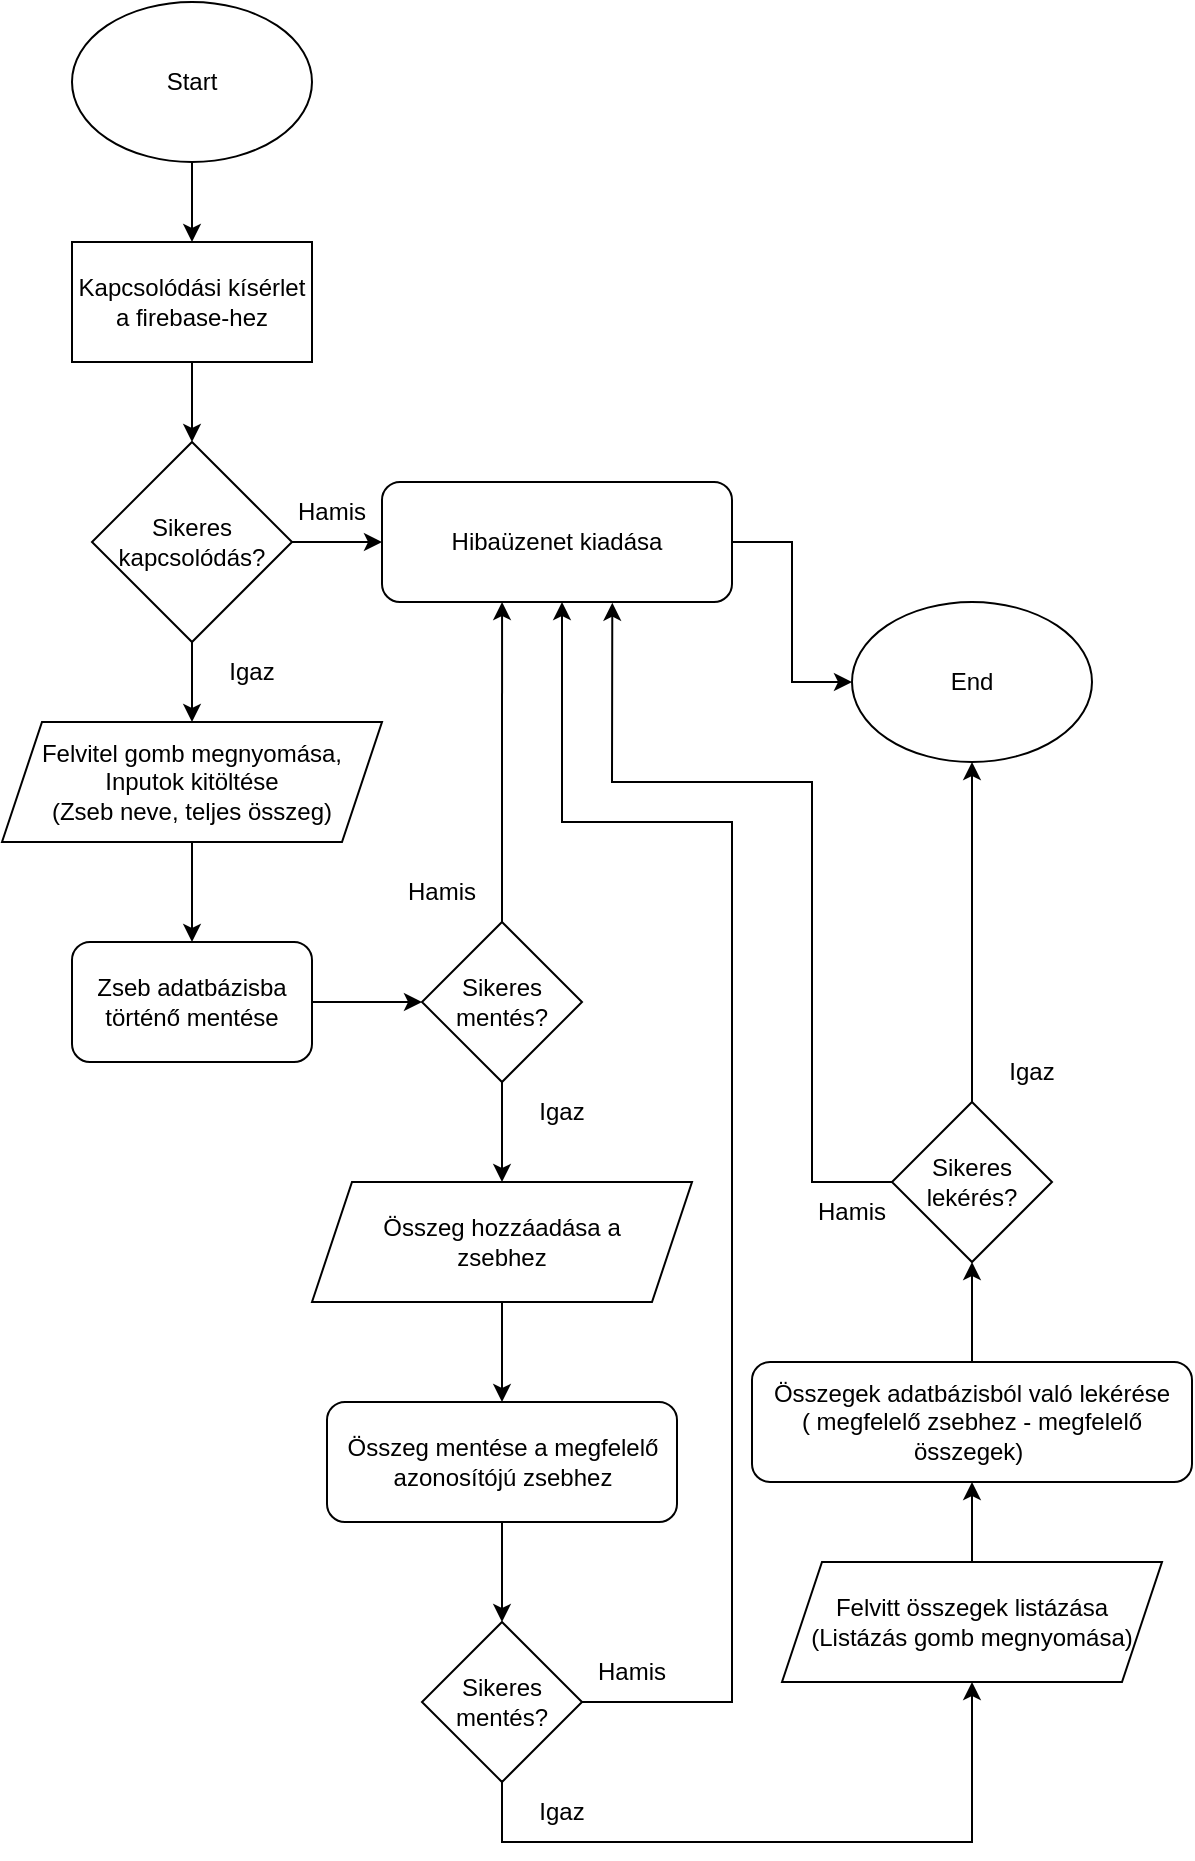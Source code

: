 <mxfile version="17.4.2" type="github">
  <diagram id="C5RBs43oDa-KdzZeNtuy" name="Page-1">
    <mxGraphModel dx="903" dy="2841" grid="1" gridSize="10" guides="1" tooltips="1" connect="1" arrows="1" fold="1" page="1" pageScale="1" pageWidth="827" pageHeight="1169" math="0" shadow="0">
      <root>
        <mxCell id="WIyWlLk6GJQsqaUBKTNV-0" />
        <mxCell id="WIyWlLk6GJQsqaUBKTNV-1" parent="WIyWlLk6GJQsqaUBKTNV-0" />
        <mxCell id="6GIINme4O-2nHEcipaZt-0" value="Start" style="ellipse;whiteSpace=wrap;html=1;" vertex="1" parent="WIyWlLk6GJQsqaUBKTNV-1">
          <mxGeometry x="80" y="-1200" width="120" height="80" as="geometry" />
        </mxCell>
        <mxCell id="6GIINme4O-2nHEcipaZt-1" value="Kapcsolódási kísérlet a firebase-hez" style="rounded=0;whiteSpace=wrap;html=1;" vertex="1" parent="WIyWlLk6GJQsqaUBKTNV-1">
          <mxGeometry x="80" y="-1080" width="120" height="60" as="geometry" />
        </mxCell>
        <mxCell id="6GIINme4O-2nHEcipaZt-2" value="" style="endArrow=classic;html=1;rounded=0;exitX=0.5;exitY=1;exitDx=0;exitDy=0;entryX=0.5;entryY=0;entryDx=0;entryDy=0;" edge="1" parent="WIyWlLk6GJQsqaUBKTNV-1" source="6GIINme4O-2nHEcipaZt-0" target="6GIINme4O-2nHEcipaZt-1">
          <mxGeometry width="50" height="50" relative="1" as="geometry">
            <mxPoint x="390" y="-920" as="sourcePoint" />
            <mxPoint x="440" y="-970" as="targetPoint" />
          </mxGeometry>
        </mxCell>
        <mxCell id="6GIINme4O-2nHEcipaZt-3" value="Sikeres&lt;br&gt;kapcsolódás?" style="rhombus;whiteSpace=wrap;html=1;" vertex="1" parent="WIyWlLk6GJQsqaUBKTNV-1">
          <mxGeometry x="90" y="-980" width="100" height="100" as="geometry" />
        </mxCell>
        <mxCell id="6GIINme4O-2nHEcipaZt-4" value="" style="endArrow=classic;html=1;rounded=0;exitX=0.5;exitY=1;exitDx=0;exitDy=0;entryX=0.5;entryY=0;entryDx=0;entryDy=0;" edge="1" parent="WIyWlLk6GJQsqaUBKTNV-1" source="6GIINme4O-2nHEcipaZt-1" target="6GIINme4O-2nHEcipaZt-3">
          <mxGeometry width="50" height="50" relative="1" as="geometry">
            <mxPoint x="110" y="-950" as="sourcePoint" />
            <mxPoint x="160" y="-1000" as="targetPoint" />
          </mxGeometry>
        </mxCell>
        <mxCell id="6GIINme4O-2nHEcipaZt-44" style="edgeStyle=orthogonalEdgeStyle;rounded=0;orthogonalLoop=1;jettySize=auto;html=1;exitX=1;exitY=0.5;exitDx=0;exitDy=0;entryX=0;entryY=0.5;entryDx=0;entryDy=0;" edge="1" parent="WIyWlLk6GJQsqaUBKTNV-1" source="6GIINme4O-2nHEcipaZt-5" target="6GIINme4O-2nHEcipaZt-40">
          <mxGeometry relative="1" as="geometry" />
        </mxCell>
        <mxCell id="6GIINme4O-2nHEcipaZt-5" value="Hibaüzenet kiadása" style="rounded=1;whiteSpace=wrap;html=1;" vertex="1" parent="WIyWlLk6GJQsqaUBKTNV-1">
          <mxGeometry x="235" y="-960" width="175" height="60" as="geometry" />
        </mxCell>
        <mxCell id="6GIINme4O-2nHEcipaZt-6" value="" style="endArrow=classic;html=1;rounded=0;exitX=1;exitY=0.5;exitDx=0;exitDy=0;entryX=0;entryY=0.5;entryDx=0;entryDy=0;" edge="1" parent="WIyWlLk6GJQsqaUBKTNV-1" source="6GIINme4O-2nHEcipaZt-3" target="6GIINme4O-2nHEcipaZt-5">
          <mxGeometry width="50" height="50" relative="1" as="geometry">
            <mxPoint x="200" y="-790" as="sourcePoint" />
            <mxPoint x="250" y="-840" as="targetPoint" />
          </mxGeometry>
        </mxCell>
        <mxCell id="6GIINme4O-2nHEcipaZt-7" value="" style="endArrow=classic;html=1;rounded=0;exitX=0.5;exitY=1;exitDx=0;exitDy=0;" edge="1" parent="WIyWlLk6GJQsqaUBKTNV-1" source="6GIINme4O-2nHEcipaZt-3">
          <mxGeometry width="50" height="50" relative="1" as="geometry">
            <mxPoint x="150" y="-810" as="sourcePoint" />
            <mxPoint x="140" y="-840" as="targetPoint" />
          </mxGeometry>
        </mxCell>
        <mxCell id="6GIINme4O-2nHEcipaZt-15" value="" style="edgeStyle=orthogonalEdgeStyle;rounded=0;orthogonalLoop=1;jettySize=auto;html=1;exitX=0.5;exitY=1;exitDx=0;exitDy=0;" edge="1" parent="WIyWlLk6GJQsqaUBKTNV-1" source="6GIINme4O-2nHEcipaZt-8" target="6GIINme4O-2nHEcipaZt-14">
          <mxGeometry relative="1" as="geometry">
            <Array as="points">
              <mxPoint x="125" y="-700" />
            </Array>
          </mxGeometry>
        </mxCell>
        <mxCell id="6GIINme4O-2nHEcipaZt-8" value="Felvitel gomb megnyomása,&lt;br&gt;Inputok kitöltése&lt;br&gt;(Zseb neve, teljes összeg)" style="shape=parallelogram;perimeter=parallelogramPerimeter;whiteSpace=wrap;html=1;fixedSize=1;" vertex="1" parent="WIyWlLk6GJQsqaUBKTNV-1">
          <mxGeometry x="45" y="-840" width="190" height="60" as="geometry" />
        </mxCell>
        <mxCell id="6GIINme4O-2nHEcipaZt-9" value="Hamis" style="text;html=1;strokeColor=none;fillColor=none;align=center;verticalAlign=middle;whiteSpace=wrap;rounded=0;" vertex="1" parent="WIyWlLk6GJQsqaUBKTNV-1">
          <mxGeometry x="180" y="-960" width="60" height="30" as="geometry" />
        </mxCell>
        <mxCell id="6GIINme4O-2nHEcipaZt-10" value="Igaz" style="text;html=1;strokeColor=none;fillColor=none;align=center;verticalAlign=middle;whiteSpace=wrap;rounded=0;" vertex="1" parent="WIyWlLk6GJQsqaUBKTNV-1">
          <mxGeometry x="140" y="-880" width="60" height="30" as="geometry" />
        </mxCell>
        <mxCell id="6GIINme4O-2nHEcipaZt-16" style="edgeStyle=orthogonalEdgeStyle;rounded=0;orthogonalLoop=1;jettySize=auto;html=1;entryX=0;entryY=0.5;entryDx=0;entryDy=0;" edge="1" parent="WIyWlLk6GJQsqaUBKTNV-1" source="6GIINme4O-2nHEcipaZt-14" target="6GIINme4O-2nHEcipaZt-17">
          <mxGeometry relative="1" as="geometry">
            <mxPoint x="350" y="-700" as="targetPoint" />
          </mxGeometry>
        </mxCell>
        <mxCell id="6GIINme4O-2nHEcipaZt-14" value="Zseb adatbázisba történő mentése" style="rounded=1;whiteSpace=wrap;html=1;" vertex="1" parent="WIyWlLk6GJQsqaUBKTNV-1">
          <mxGeometry x="80" y="-730" width="120" height="60" as="geometry" />
        </mxCell>
        <mxCell id="6GIINme4O-2nHEcipaZt-18" style="edgeStyle=orthogonalEdgeStyle;rounded=0;orthogonalLoop=1;jettySize=auto;html=1;exitX=0.5;exitY=0;exitDx=0;exitDy=0;entryX=0.343;entryY=1;entryDx=0;entryDy=0;entryPerimeter=0;" edge="1" parent="WIyWlLk6GJQsqaUBKTNV-1" source="6GIINme4O-2nHEcipaZt-17" target="6GIINme4O-2nHEcipaZt-5">
          <mxGeometry relative="1" as="geometry">
            <mxPoint x="320" y="-900" as="targetPoint" />
          </mxGeometry>
        </mxCell>
        <mxCell id="6GIINme4O-2nHEcipaZt-17" value="Sikeres mentés?" style="rhombus;whiteSpace=wrap;html=1;" vertex="1" parent="WIyWlLk6GJQsqaUBKTNV-1">
          <mxGeometry x="255" y="-740" width="80" height="80" as="geometry" />
        </mxCell>
        <mxCell id="6GIINme4O-2nHEcipaZt-19" value="Hamis" style="text;html=1;strokeColor=none;fillColor=none;align=center;verticalAlign=middle;whiteSpace=wrap;rounded=0;" vertex="1" parent="WIyWlLk6GJQsqaUBKTNV-1">
          <mxGeometry x="235" y="-770" width="60" height="30" as="geometry" />
        </mxCell>
        <mxCell id="6GIINme4O-2nHEcipaZt-20" value="" style="endArrow=classic;html=1;rounded=0;exitX=0.5;exitY=1;exitDx=0;exitDy=0;" edge="1" parent="WIyWlLk6GJQsqaUBKTNV-1" source="6GIINme4O-2nHEcipaZt-17">
          <mxGeometry width="50" height="50" relative="1" as="geometry">
            <mxPoint x="290" y="-620" as="sourcePoint" />
            <mxPoint x="295" y="-610" as="targetPoint" />
          </mxGeometry>
        </mxCell>
        <mxCell id="6GIINme4O-2nHEcipaZt-23" style="edgeStyle=orthogonalEdgeStyle;rounded=0;orthogonalLoop=1;jettySize=auto;html=1;entryX=0.5;entryY=0;entryDx=0;entryDy=0;" edge="1" parent="WIyWlLk6GJQsqaUBKTNV-1" source="6GIINme4O-2nHEcipaZt-21" target="6GIINme4O-2nHEcipaZt-22">
          <mxGeometry relative="1" as="geometry" />
        </mxCell>
        <mxCell id="6GIINme4O-2nHEcipaZt-21" value="Összeg hozzáadása a &lt;br&gt;zsebhez" style="shape=parallelogram;perimeter=parallelogramPerimeter;whiteSpace=wrap;html=1;fixedSize=1;" vertex="1" parent="WIyWlLk6GJQsqaUBKTNV-1">
          <mxGeometry x="200" y="-610" width="190" height="60" as="geometry" />
        </mxCell>
        <mxCell id="6GIINme4O-2nHEcipaZt-26" style="edgeStyle=orthogonalEdgeStyle;rounded=0;orthogonalLoop=1;jettySize=auto;html=1;entryX=0.5;entryY=0;entryDx=0;entryDy=0;" edge="1" parent="WIyWlLk6GJQsqaUBKTNV-1" source="6GIINme4O-2nHEcipaZt-22" target="6GIINme4O-2nHEcipaZt-24">
          <mxGeometry relative="1" as="geometry" />
        </mxCell>
        <mxCell id="6GIINme4O-2nHEcipaZt-22" value="Összeg mentése a megfelelő azonosítójú zsebhez" style="rounded=1;whiteSpace=wrap;html=1;" vertex="1" parent="WIyWlLk6GJQsqaUBKTNV-1">
          <mxGeometry x="207.5" y="-500" width="175" height="60" as="geometry" />
        </mxCell>
        <mxCell id="6GIINme4O-2nHEcipaZt-27" style="edgeStyle=orthogonalEdgeStyle;rounded=0;orthogonalLoop=1;jettySize=auto;html=1;" edge="1" parent="WIyWlLk6GJQsqaUBKTNV-1" source="6GIINme4O-2nHEcipaZt-24">
          <mxGeometry relative="1" as="geometry">
            <mxPoint x="325" y="-900" as="targetPoint" />
            <Array as="points">
              <mxPoint x="410" y="-350" />
              <mxPoint x="410" y="-790" />
              <mxPoint x="325" y="-790" />
            </Array>
          </mxGeometry>
        </mxCell>
        <mxCell id="6GIINme4O-2nHEcipaZt-24" value="Sikeres mentés?" style="rhombus;whiteSpace=wrap;html=1;" vertex="1" parent="WIyWlLk6GJQsqaUBKTNV-1">
          <mxGeometry x="255" y="-390" width="80" height="80" as="geometry" />
        </mxCell>
        <mxCell id="6GIINme4O-2nHEcipaZt-28" value="" style="endArrow=classic;html=1;rounded=0;exitX=0.5;exitY=1;exitDx=0;exitDy=0;entryX=0.5;entryY=1;entryDx=0;entryDy=0;" edge="1" parent="WIyWlLk6GJQsqaUBKTNV-1" source="6GIINme4O-2nHEcipaZt-24" target="6GIINme4O-2nHEcipaZt-33">
          <mxGeometry width="50" height="50" relative="1" as="geometry">
            <mxPoint x="340" y="-280" as="sourcePoint" />
            <mxPoint x="520" y="-360" as="targetPoint" />
            <Array as="points">
              <mxPoint x="295" y="-280" />
              <mxPoint x="530" y="-280" />
            </Array>
          </mxGeometry>
        </mxCell>
        <mxCell id="6GIINme4O-2nHEcipaZt-29" value="Hamis" style="text;html=1;strokeColor=none;fillColor=none;align=center;verticalAlign=middle;whiteSpace=wrap;rounded=0;" vertex="1" parent="WIyWlLk6GJQsqaUBKTNV-1">
          <mxGeometry x="330" y="-380" width="60" height="30" as="geometry" />
        </mxCell>
        <mxCell id="6GIINme4O-2nHEcipaZt-30" value="Igaz" style="text;html=1;strokeColor=none;fillColor=none;align=center;verticalAlign=middle;whiteSpace=wrap;rounded=0;" vertex="1" parent="WIyWlLk6GJQsqaUBKTNV-1">
          <mxGeometry x="295" y="-660" width="60" height="30" as="geometry" />
        </mxCell>
        <mxCell id="6GIINme4O-2nHEcipaZt-31" value="Igaz" style="text;html=1;strokeColor=none;fillColor=none;align=center;verticalAlign=middle;whiteSpace=wrap;rounded=0;" vertex="1" parent="WIyWlLk6GJQsqaUBKTNV-1">
          <mxGeometry x="295" y="-310" width="60" height="30" as="geometry" />
        </mxCell>
        <mxCell id="6GIINme4O-2nHEcipaZt-35" style="edgeStyle=orthogonalEdgeStyle;rounded=0;orthogonalLoop=1;jettySize=auto;html=1;entryX=0.5;entryY=1;entryDx=0;entryDy=0;exitX=0.5;exitY=0;exitDx=0;exitDy=0;" edge="1" parent="WIyWlLk6GJQsqaUBKTNV-1" source="6GIINme4O-2nHEcipaZt-33" target="6GIINme4O-2nHEcipaZt-34">
          <mxGeometry relative="1" as="geometry" />
        </mxCell>
        <mxCell id="6GIINme4O-2nHEcipaZt-33" value="Felvitt összegek listázása&lt;br&gt;(Listázás gomb megnyomása)" style="shape=parallelogram;perimeter=parallelogramPerimeter;whiteSpace=wrap;html=1;fixedSize=1;" vertex="1" parent="WIyWlLk6GJQsqaUBKTNV-1">
          <mxGeometry x="435" y="-420" width="190" height="60" as="geometry" />
        </mxCell>
        <mxCell id="6GIINme4O-2nHEcipaZt-34" value="Összegek adatbázisból való lekérése &lt;br&gt;( megfelelő zsebhez - megfelelő összegek)&amp;nbsp;" style="rounded=1;whiteSpace=wrap;html=1;" vertex="1" parent="WIyWlLk6GJQsqaUBKTNV-1">
          <mxGeometry x="420" y="-520" width="220" height="60" as="geometry" />
        </mxCell>
        <mxCell id="6GIINme4O-2nHEcipaZt-41" style="edgeStyle=orthogonalEdgeStyle;rounded=0;orthogonalLoop=1;jettySize=auto;html=1;entryX=0.5;entryY=1;entryDx=0;entryDy=0;" edge="1" parent="WIyWlLk6GJQsqaUBKTNV-1" source="6GIINme4O-2nHEcipaZt-36" target="6GIINme4O-2nHEcipaZt-40">
          <mxGeometry relative="1" as="geometry">
            <mxPoint x="530" y="-820.0" as="targetPoint" />
          </mxGeometry>
        </mxCell>
        <mxCell id="6GIINme4O-2nHEcipaZt-36" value="Sikeres lekérés?" style="rhombus;whiteSpace=wrap;html=1;" vertex="1" parent="WIyWlLk6GJQsqaUBKTNV-1">
          <mxGeometry x="490" y="-650" width="80" height="80" as="geometry" />
        </mxCell>
        <mxCell id="6GIINme4O-2nHEcipaZt-37" value="" style="endArrow=classic;html=1;rounded=0;exitX=0.5;exitY=0;exitDx=0;exitDy=0;entryX=0.5;entryY=1;entryDx=0;entryDy=0;" edge="1" parent="WIyWlLk6GJQsqaUBKTNV-1" source="6GIINme4O-2nHEcipaZt-34" target="6GIINme4O-2nHEcipaZt-36">
          <mxGeometry width="50" height="50" relative="1" as="geometry">
            <mxPoint x="640" y="-520" as="sourcePoint" />
            <mxPoint x="690" y="-570" as="targetPoint" />
          </mxGeometry>
        </mxCell>
        <mxCell id="6GIINme4O-2nHEcipaZt-38" value="" style="endArrow=classic;html=1;rounded=0;exitX=0;exitY=0.5;exitDx=0;exitDy=0;entryX=0.658;entryY=1.006;entryDx=0;entryDy=0;entryPerimeter=0;" edge="1" parent="WIyWlLk6GJQsqaUBKTNV-1" source="6GIINme4O-2nHEcipaZt-36" target="6GIINme4O-2nHEcipaZt-5">
          <mxGeometry width="50" height="50" relative="1" as="geometry">
            <mxPoint x="390" y="-680" as="sourcePoint" />
            <mxPoint x="390" y="-890" as="targetPoint" />
            <Array as="points">
              <mxPoint x="450" y="-610" />
              <mxPoint x="450" y="-810" />
              <mxPoint x="350" y="-810" />
            </Array>
          </mxGeometry>
        </mxCell>
        <mxCell id="6GIINme4O-2nHEcipaZt-39" value="Hamis" style="text;html=1;strokeColor=none;fillColor=none;align=center;verticalAlign=middle;whiteSpace=wrap;rounded=0;" vertex="1" parent="WIyWlLk6GJQsqaUBKTNV-1">
          <mxGeometry x="440" y="-610" width="60" height="30" as="geometry" />
        </mxCell>
        <mxCell id="6GIINme4O-2nHEcipaZt-40" value="End" style="ellipse;whiteSpace=wrap;html=1;" vertex="1" parent="WIyWlLk6GJQsqaUBKTNV-1">
          <mxGeometry x="470" y="-900" width="120" height="80" as="geometry" />
        </mxCell>
        <mxCell id="6GIINme4O-2nHEcipaZt-43" value="Igaz" style="text;html=1;strokeColor=none;fillColor=none;align=center;verticalAlign=middle;whiteSpace=wrap;rounded=0;" vertex="1" parent="WIyWlLk6GJQsqaUBKTNV-1">
          <mxGeometry x="530" y="-680" width="60" height="30" as="geometry" />
        </mxCell>
      </root>
    </mxGraphModel>
  </diagram>
</mxfile>
